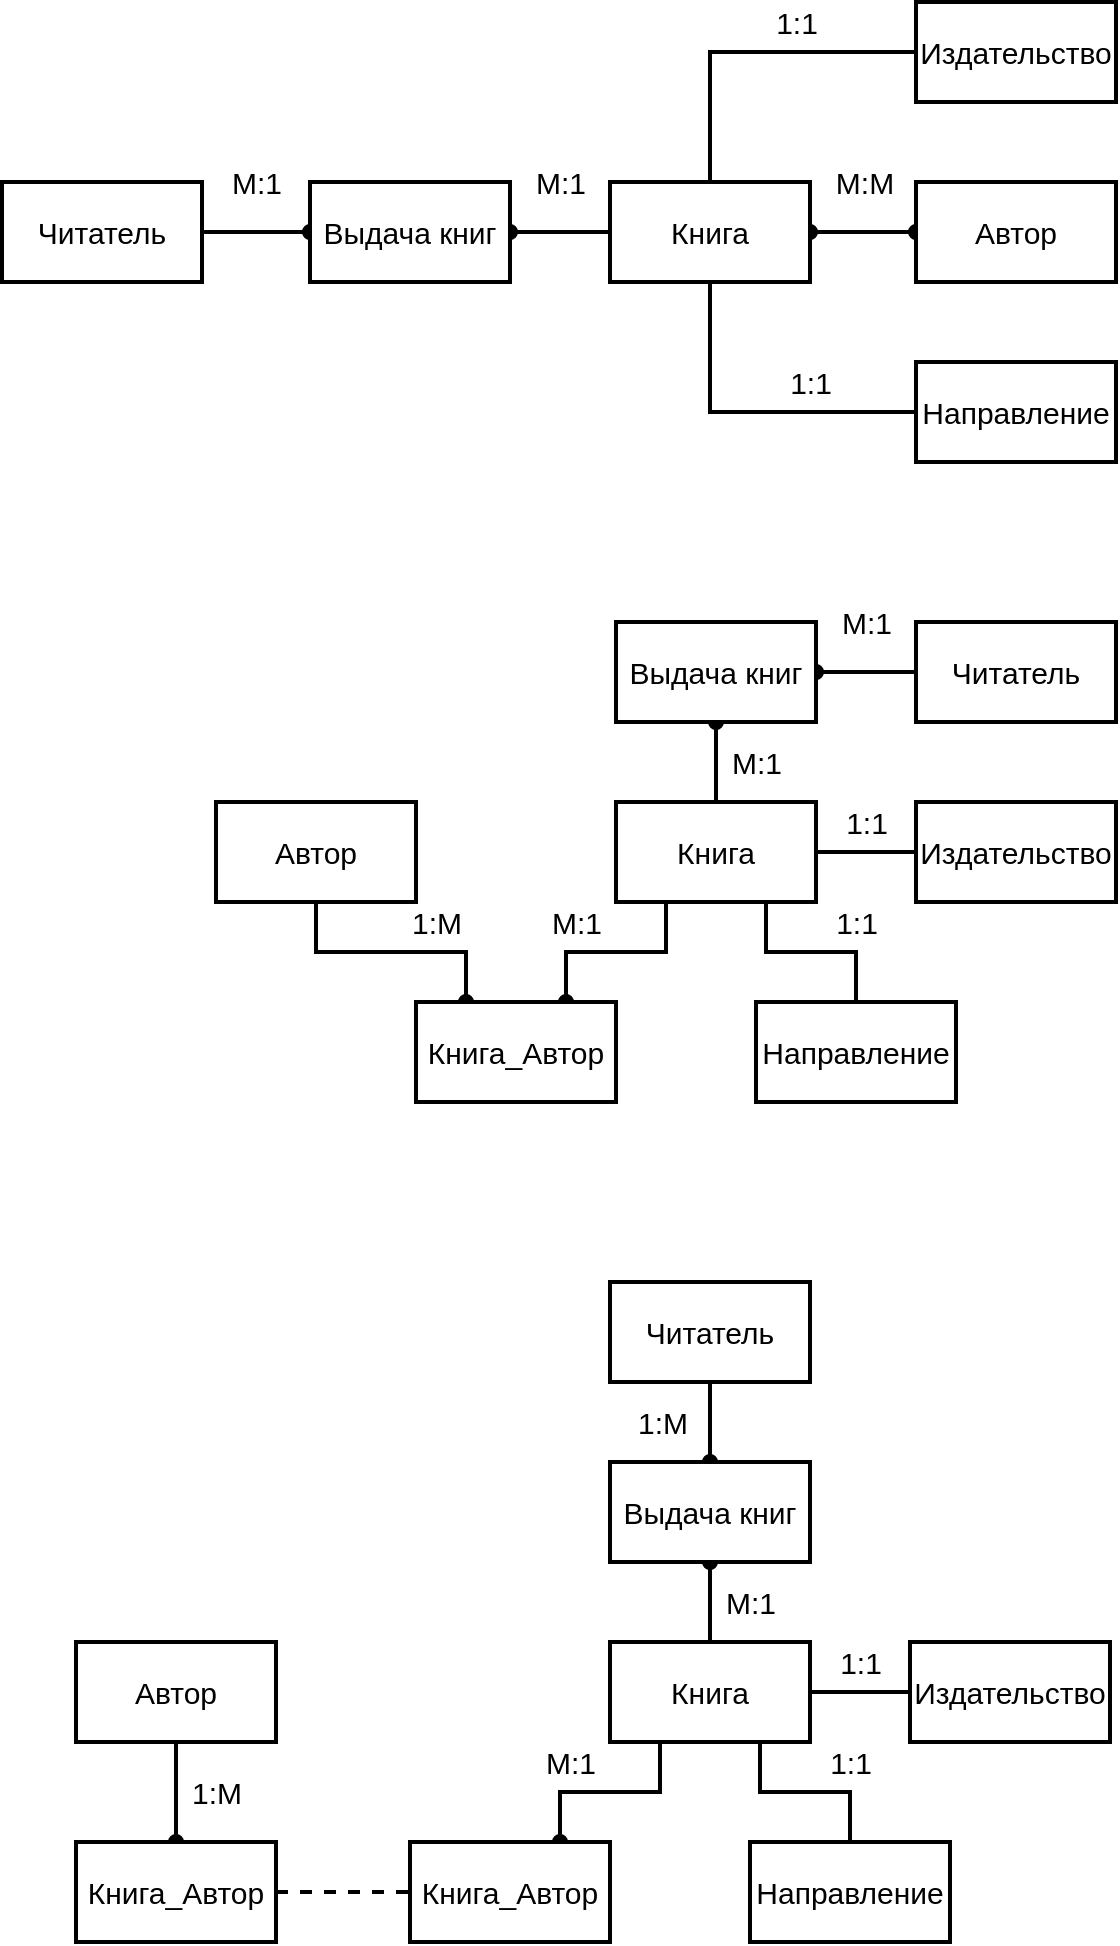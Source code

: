 <mxfile version="12.3.6" type="device" pages="1"><diagram id="8wm-3feSij2nUaYKBnCT" name="Page-1"><mxGraphModel dx="2216" dy="1052" grid="1" gridSize="10" guides="1" tooltips="1" connect="1" arrows="1" fold="1" page="1" pageScale="1" pageWidth="827" pageHeight="1169" math="0" shadow="0"><root><mxCell id="0"/><mxCell id="1" parent="0"/><mxCell id="_Y42JzLgVyD0hhhiliG--48" style="edgeStyle=orthogonalEdgeStyle;rounded=0;orthogonalLoop=1;jettySize=auto;html=1;exitX=0;exitY=0.5;exitDx=0;exitDy=0;entryX=1;entryY=0.5;entryDx=0;entryDy=0;startArrow=none;startFill=0;endArrow=oval;endFill=1;strokeWidth=2;fontSize=15;" edge="1" parent="1" source="_Y42JzLgVyD0hhhiliG--2" target="_Y42JzLgVyD0hhhiliG--3"><mxGeometry relative="1" as="geometry"/></mxCell><mxCell id="_Y42JzLgVyD0hhhiliG--2" value="&lt;font style=&quot;font-size: 15px&quot;&gt;Читатель&lt;/font&gt;" style="rounded=0;whiteSpace=wrap;html=1;strokeWidth=2;fontSize=15;" vertex="1" parent="1"><mxGeometry x="610" y="390" width="100" height="50" as="geometry"/></mxCell><mxCell id="_Y42JzLgVyD0hhhiliG--46" style="edgeStyle=orthogonalEdgeStyle;rounded=0;orthogonalLoop=1;jettySize=auto;html=1;exitX=0.5;exitY=1;exitDx=0;exitDy=0;entryX=0.5;entryY=0;entryDx=0;entryDy=0;startArrow=oval;startFill=1;endArrow=none;endFill=0;strokeWidth=2;fontSize=15;" edge="1" parent="1" source="_Y42JzLgVyD0hhhiliG--3" target="_Y42JzLgVyD0hhhiliG--4"><mxGeometry relative="1" as="geometry"/></mxCell><mxCell id="_Y42JzLgVyD0hhhiliG--3" value="&lt;font style=&quot;font-size: 15px&quot;&gt;Выдача книг&lt;/font&gt;" style="rounded=0;whiteSpace=wrap;html=1;strokeWidth=2;fontSize=15;" vertex="1" parent="1"><mxGeometry x="460" y="390" width="100" height="50" as="geometry"/></mxCell><mxCell id="_Y42JzLgVyD0hhhiliG--41" style="edgeStyle=orthogonalEdgeStyle;rounded=0;orthogonalLoop=1;jettySize=auto;html=1;exitX=0.25;exitY=1;exitDx=0;exitDy=0;entryX=0.75;entryY=0;entryDx=0;entryDy=0;startArrow=none;startFill=0;endArrow=oval;endFill=1;strokeWidth=2;fontSize=15;" edge="1" parent="1" source="_Y42JzLgVyD0hhhiliG--4" target="_Y42JzLgVyD0hhhiliG--19"><mxGeometry relative="1" as="geometry"/></mxCell><mxCell id="_Y42JzLgVyD0hhhiliG--42" style="edgeStyle=orthogonalEdgeStyle;rounded=0;orthogonalLoop=1;jettySize=auto;html=1;exitX=0.75;exitY=1;exitDx=0;exitDy=0;entryX=0.5;entryY=0;entryDx=0;entryDy=0;startArrow=none;startFill=0;endArrow=none;endFill=0;strokeWidth=2;fontSize=15;" edge="1" parent="1" source="_Y42JzLgVyD0hhhiliG--4" target="_Y42JzLgVyD0hhhiliG--17"><mxGeometry relative="1" as="geometry"/></mxCell><mxCell id="_Y42JzLgVyD0hhhiliG--43" style="edgeStyle=orthogonalEdgeStyle;rounded=0;orthogonalLoop=1;jettySize=auto;html=1;exitX=1;exitY=0.5;exitDx=0;exitDy=0;entryX=0;entryY=0.5;entryDx=0;entryDy=0;startArrow=none;startFill=0;endArrow=none;endFill=0;strokeWidth=2;fontSize=15;" edge="1" parent="1" source="_Y42JzLgVyD0hhhiliG--4" target="_Y42JzLgVyD0hhhiliG--18"><mxGeometry relative="1" as="geometry"/></mxCell><mxCell id="_Y42JzLgVyD0hhhiliG--4" value="&lt;font style=&quot;font-size: 15px;&quot;&gt;Книга&lt;/font&gt;" style="rounded=0;whiteSpace=wrap;html=1;strokeWidth=2;fontSize=15;" vertex="1" parent="1"><mxGeometry x="460" y="480" width="100" height="50" as="geometry"/></mxCell><mxCell id="_Y42JzLgVyD0hhhiliG--17" value="Направление" style="rounded=0;whiteSpace=wrap;html=1;strokeWidth=2;fontSize=15;" vertex="1" parent="1"><mxGeometry x="530" y="580" width="100" height="50" as="geometry"/></mxCell><mxCell id="_Y42JzLgVyD0hhhiliG--18" value="Издательство" style="rounded=0;whiteSpace=wrap;html=1;strokeWidth=2;fontSize=15;" vertex="1" parent="1"><mxGeometry x="610" y="480" width="100" height="50" as="geometry"/></mxCell><mxCell id="_Y42JzLgVyD0hhhiliG--40" style="edgeStyle=orthogonalEdgeStyle;rounded=0;orthogonalLoop=1;jettySize=auto;html=1;exitX=0.25;exitY=0;exitDx=0;exitDy=0;entryX=0.5;entryY=1;entryDx=0;entryDy=0;startArrow=oval;startFill=1;endArrow=none;endFill=0;strokeWidth=2;fontSize=15;" edge="1" parent="1" source="_Y42JzLgVyD0hhhiliG--19" target="_Y42JzLgVyD0hhhiliG--35"><mxGeometry relative="1" as="geometry"/></mxCell><mxCell id="_Y42JzLgVyD0hhhiliG--19" value="Книга_Автор" style="rounded=0;whiteSpace=wrap;html=1;strokeWidth=2;fontSize=15;" vertex="1" parent="1"><mxGeometry x="360" y="580" width="100" height="50" as="geometry"/></mxCell><mxCell id="_Y42JzLgVyD0hhhiliG--35" value="&lt;font style=&quot;font-size: 15px&quot;&gt;Автор&lt;/font&gt;" style="rounded=0;whiteSpace=wrap;html=1;strokeWidth=2;fontSize=15;" vertex="1" parent="1"><mxGeometry x="260" y="480" width="100" height="50" as="geometry"/></mxCell><mxCell id="_Y42JzLgVyD0hhhiliG--49" value="М:1" style="text;html=1;align=center;verticalAlign=middle;resizable=0;points=[];;autosize=1;fontSize=15;" vertex="1" parent="1"><mxGeometry x="565" y="380" width="40" height="20" as="geometry"/></mxCell><mxCell id="_Y42JzLgVyD0hhhiliG--50" value="М:1" style="text;html=1;align=center;verticalAlign=middle;resizable=0;points=[];;autosize=1;fontSize=15;" vertex="1" parent="1"><mxGeometry x="510" y="450" width="40" height="20" as="geometry"/></mxCell><mxCell id="_Y42JzLgVyD0hhhiliG--53" value="М:1" style="text;html=1;align=center;verticalAlign=middle;resizable=0;points=[];;autosize=1;fontSize=15;" vertex="1" parent="1"><mxGeometry x="420" y="530" width="40" height="20" as="geometry"/></mxCell><mxCell id="_Y42JzLgVyD0hhhiliG--54" value="1:М" style="text;html=1;align=center;verticalAlign=middle;resizable=0;points=[];;autosize=1;fontSize=15;" vertex="1" parent="1"><mxGeometry x="350" y="530" width="40" height="20" as="geometry"/></mxCell><mxCell id="_Y42JzLgVyD0hhhiliG--55" value="1:1" style="text;html=1;align=center;verticalAlign=middle;resizable=0;points=[];;autosize=1;fontSize=15;" vertex="1" parent="1"><mxGeometry x="565" y="480" width="40" height="20" as="geometry"/></mxCell><mxCell id="_Y42JzLgVyD0hhhiliG--56" value="1:1" style="text;html=1;align=center;verticalAlign=middle;resizable=0;points=[];;autosize=1;fontSize=15;" vertex="1" parent="1"><mxGeometry x="560" y="530" width="40" height="20" as="geometry"/></mxCell><mxCell id="_Y42JzLgVyD0hhhiliG--57" style="edgeStyle=orthogonalEdgeStyle;rounded=0;orthogonalLoop=1;jettySize=auto;html=1;exitX=0.5;exitY=1;exitDx=0;exitDy=0;entryX=0.5;entryY=0;entryDx=0;entryDy=0;startArrow=none;startFill=0;endArrow=oval;endFill=1;strokeWidth=2;fontSize=15;" edge="1" parent="1" source="_Y42JzLgVyD0hhhiliG--58" target="_Y42JzLgVyD0hhhiliG--60"><mxGeometry relative="1" as="geometry"/></mxCell><mxCell id="_Y42JzLgVyD0hhhiliG--58" value="&lt;font style=&quot;font-size: 15px&quot;&gt;Читатель&lt;/font&gt;" style="rounded=0;whiteSpace=wrap;html=1;strokeWidth=2;fontSize=15;" vertex="1" parent="1"><mxGeometry x="457" y="720" width="100" height="50" as="geometry"/></mxCell><mxCell id="_Y42JzLgVyD0hhhiliG--59" style="edgeStyle=orthogonalEdgeStyle;rounded=0;orthogonalLoop=1;jettySize=auto;html=1;exitX=0.5;exitY=1;exitDx=0;exitDy=0;entryX=0.5;entryY=0;entryDx=0;entryDy=0;startArrow=oval;startFill=1;endArrow=none;endFill=0;strokeWidth=2;fontSize=15;" edge="1" parent="1" source="_Y42JzLgVyD0hhhiliG--60" target="_Y42JzLgVyD0hhhiliG--64"><mxGeometry relative="1" as="geometry"/></mxCell><mxCell id="_Y42JzLgVyD0hhhiliG--60" value="&lt;font style=&quot;font-size: 15px&quot;&gt;Выдача книг&lt;/font&gt;" style="rounded=0;whiteSpace=wrap;html=1;strokeWidth=2;fontSize=15;" vertex="1" parent="1"><mxGeometry x="457" y="810" width="100" height="50" as="geometry"/></mxCell><mxCell id="_Y42JzLgVyD0hhhiliG--61" style="edgeStyle=orthogonalEdgeStyle;rounded=0;orthogonalLoop=1;jettySize=auto;html=1;exitX=0.25;exitY=1;exitDx=0;exitDy=0;entryX=0.75;entryY=0;entryDx=0;entryDy=0;startArrow=none;startFill=0;endArrow=oval;endFill=1;strokeWidth=2;fontSize=15;" edge="1" parent="1" source="_Y42JzLgVyD0hhhiliG--64" target="_Y42JzLgVyD0hhhiliG--68"><mxGeometry relative="1" as="geometry"/></mxCell><mxCell id="_Y42JzLgVyD0hhhiliG--62" style="edgeStyle=orthogonalEdgeStyle;rounded=0;orthogonalLoop=1;jettySize=auto;html=1;exitX=0.75;exitY=1;exitDx=0;exitDy=0;entryX=0.5;entryY=0;entryDx=0;entryDy=0;startArrow=none;startFill=0;endArrow=none;endFill=0;strokeWidth=2;fontSize=15;" edge="1" parent="1" source="_Y42JzLgVyD0hhhiliG--64" target="_Y42JzLgVyD0hhhiliG--65"><mxGeometry relative="1" as="geometry"/></mxCell><mxCell id="_Y42JzLgVyD0hhhiliG--63" style="edgeStyle=orthogonalEdgeStyle;rounded=0;orthogonalLoop=1;jettySize=auto;html=1;exitX=1;exitY=0.5;exitDx=0;exitDy=0;entryX=0;entryY=0.5;entryDx=0;entryDy=0;startArrow=none;startFill=0;endArrow=none;endFill=0;strokeWidth=2;fontSize=15;" edge="1" parent="1" source="_Y42JzLgVyD0hhhiliG--64" target="_Y42JzLgVyD0hhhiliG--66"><mxGeometry relative="1" as="geometry"/></mxCell><mxCell id="_Y42JzLgVyD0hhhiliG--64" value="&lt;font style=&quot;font-size: 15px;&quot;&gt;Книга&lt;/font&gt;" style="rounded=0;whiteSpace=wrap;html=1;strokeWidth=2;fontSize=15;" vertex="1" parent="1"><mxGeometry x="457" y="900" width="100" height="50" as="geometry"/></mxCell><mxCell id="_Y42JzLgVyD0hhhiliG--65" value="Направление" style="rounded=0;whiteSpace=wrap;html=1;strokeWidth=2;fontSize=15;" vertex="1" parent="1"><mxGeometry x="527" y="1000" width="100" height="50" as="geometry"/></mxCell><mxCell id="_Y42JzLgVyD0hhhiliG--66" value="Издательство" style="rounded=0;whiteSpace=wrap;html=1;strokeWidth=2;fontSize=15;" vertex="1" parent="1"><mxGeometry x="607" y="900" width="100" height="50" as="geometry"/></mxCell><mxCell id="_Y42JzLgVyD0hhhiliG--67" style="edgeStyle=orthogonalEdgeStyle;rounded=0;orthogonalLoop=1;jettySize=auto;html=1;exitX=0.5;exitY=0;exitDx=0;exitDy=0;entryX=0.5;entryY=1;entryDx=0;entryDy=0;startArrow=oval;startFill=1;endArrow=none;endFill=0;strokeWidth=2;fontSize=15;" edge="1" parent="1" source="_Y42JzLgVyD0hhhiliG--76" target="_Y42JzLgVyD0hhhiliG--69"><mxGeometry relative="1" as="geometry"/></mxCell><mxCell id="_Y42JzLgVyD0hhhiliG--68" value="Книга_Автор" style="rounded=0;whiteSpace=wrap;html=1;strokeWidth=2;fontSize=15;" vertex="1" parent="1"><mxGeometry x="357" y="1000" width="100" height="50" as="geometry"/></mxCell><mxCell id="_Y42JzLgVyD0hhhiliG--69" value="Автор" style="rounded=0;whiteSpace=wrap;html=1;strokeWidth=2;fontSize=15;" vertex="1" parent="1"><mxGeometry x="190" y="900" width="100" height="50" as="geometry"/></mxCell><mxCell id="_Y42JzLgVyD0hhhiliG--70" value="1:М" style="text;html=1;align=center;verticalAlign=middle;resizable=0;points=[];;autosize=1;fontSize=15;" vertex="1" parent="1"><mxGeometry x="462.5" y="780" width="40" height="20" as="geometry"/></mxCell><mxCell id="_Y42JzLgVyD0hhhiliG--71" value="М:1" style="text;html=1;align=center;verticalAlign=middle;resizable=0;points=[];;autosize=1;fontSize=15;" vertex="1" parent="1"><mxGeometry x="507" y="870" width="40" height="20" as="geometry"/></mxCell><mxCell id="_Y42JzLgVyD0hhhiliG--72" value="М:1" style="text;html=1;align=center;verticalAlign=middle;resizable=0;points=[];;autosize=1;fontSize=15;" vertex="1" parent="1"><mxGeometry x="417" y="950" width="40" height="20" as="geometry"/></mxCell><mxCell id="_Y42JzLgVyD0hhhiliG--73" value="1:М" style="text;html=1;align=center;verticalAlign=middle;resizable=0;points=[];;autosize=1;fontSize=15;" vertex="1" parent="1"><mxGeometry x="240" y="965" width="40" height="20" as="geometry"/></mxCell><mxCell id="_Y42JzLgVyD0hhhiliG--74" value="1:1" style="text;html=1;align=center;verticalAlign=middle;resizable=0;points=[];;autosize=1;fontSize=15;" vertex="1" parent="1"><mxGeometry x="562" y="900" width="40" height="20" as="geometry"/></mxCell><mxCell id="_Y42JzLgVyD0hhhiliG--75" value="1:1" style="text;html=1;align=center;verticalAlign=middle;resizable=0;points=[];;autosize=1;fontSize=15;" vertex="1" parent="1"><mxGeometry x="557" y="950" width="40" height="20" as="geometry"/></mxCell><mxCell id="_Y42JzLgVyD0hhhiliG--76" value="Книга_Автор" style="rounded=0;whiteSpace=wrap;html=1;strokeWidth=2;fontSize=15;" vertex="1" parent="1"><mxGeometry x="190" y="1000" width="100" height="50" as="geometry"/></mxCell><mxCell id="_Y42JzLgVyD0hhhiliG--79" value="" style="endArrow=none;dashed=1;html=1;strokeWidth=2;fontSize=15;exitX=1;exitY=0.5;exitDx=0;exitDy=0;entryX=0;entryY=0.5;entryDx=0;entryDy=0;" edge="1" parent="1" source="_Y42JzLgVyD0hhhiliG--76" target="_Y42JzLgVyD0hhhiliG--68"><mxGeometry width="50" height="50" relative="1" as="geometry"><mxPoint x="330" y="1090" as="sourcePoint"/><mxPoint x="380" y="1040" as="targetPoint"/></mxGeometry></mxCell><mxCell id="_Y42JzLgVyD0hhhiliG--80" style="edgeStyle=orthogonalEdgeStyle;rounded=0;orthogonalLoop=1;jettySize=auto;html=1;exitX=0;exitY=0.5;exitDx=0;exitDy=0;entryX=1;entryY=0.5;entryDx=0;entryDy=0;startArrow=none;startFill=0;endArrow=oval;endFill=1;strokeWidth=2;fontSize=15;" edge="1" parent="1" source="_Y42JzLgVyD0hhhiliG--81" target="_Y42JzLgVyD0hhhiliG--83"><mxGeometry relative="1" as="geometry"/></mxCell><mxCell id="_Y42JzLgVyD0hhhiliG--109" style="edgeStyle=orthogonalEdgeStyle;rounded=0;orthogonalLoop=1;jettySize=auto;html=1;exitX=1;exitY=0.5;exitDx=0;exitDy=0;entryX=0;entryY=0.5;entryDx=0;entryDy=0;startArrow=oval;startFill=1;endArrow=oval;endFill=1;strokeWidth=2;fontSize=15;" edge="1" parent="1" source="_Y42JzLgVyD0hhhiliG--81" target="_Y42JzLgVyD0hhhiliG--104"><mxGeometry relative="1" as="geometry"/></mxCell><mxCell id="_Y42JzLgVyD0hhhiliG--110" style="edgeStyle=orthogonalEdgeStyle;rounded=0;orthogonalLoop=1;jettySize=auto;html=1;exitX=0.5;exitY=1;exitDx=0;exitDy=0;entryX=0;entryY=0.5;entryDx=0;entryDy=0;startArrow=none;startFill=0;endArrow=none;endFill=0;strokeWidth=2;fontSize=15;" edge="1" parent="1" source="_Y42JzLgVyD0hhhiliG--81" target="_Y42JzLgVyD0hhhiliG--106"><mxGeometry relative="1" as="geometry"/></mxCell><mxCell id="_Y42JzLgVyD0hhhiliG--111" style="edgeStyle=orthogonalEdgeStyle;rounded=0;orthogonalLoop=1;jettySize=auto;html=1;exitX=0.5;exitY=0;exitDx=0;exitDy=0;entryX=0;entryY=0.5;entryDx=0;entryDy=0;startArrow=none;startFill=0;endArrow=none;endFill=0;strokeWidth=2;fontSize=15;" edge="1" parent="1" source="_Y42JzLgVyD0hhhiliG--81" target="_Y42JzLgVyD0hhhiliG--105"><mxGeometry relative="1" as="geometry"/></mxCell><mxCell id="_Y42JzLgVyD0hhhiliG--81" value="Книга" style="rounded=0;whiteSpace=wrap;html=1;strokeWidth=2;fontSize=15;" vertex="1" parent="1"><mxGeometry x="457" y="170" width="100" height="50" as="geometry"/></mxCell><mxCell id="_Y42JzLgVyD0hhhiliG--103" style="edgeStyle=orthogonalEdgeStyle;rounded=0;orthogonalLoop=1;jettySize=auto;html=1;exitX=0;exitY=0.5;exitDx=0;exitDy=0;entryX=1;entryY=0.5;entryDx=0;entryDy=0;startArrow=oval;startFill=1;endArrow=none;endFill=0;strokeWidth=2;fontSize=15;" edge="1" parent="1" source="_Y42JzLgVyD0hhhiliG--83" target="_Y42JzLgVyD0hhhiliG--87"><mxGeometry relative="1" as="geometry"/></mxCell><mxCell id="_Y42JzLgVyD0hhhiliG--83" value="&lt;font style=&quot;font-size: 15px&quot;&gt;Выдача книг&lt;/font&gt;" style="rounded=0;whiteSpace=wrap;html=1;strokeWidth=2;fontSize=15;" vertex="1" parent="1"><mxGeometry x="307" y="170" width="100" height="50" as="geometry"/></mxCell><mxCell id="_Y42JzLgVyD0hhhiliG--87" value="Читатель" style="rounded=0;whiteSpace=wrap;html=1;strokeWidth=2;fontSize=15;" vertex="1" parent="1"><mxGeometry x="153" y="170" width="100" height="50" as="geometry"/></mxCell><mxCell id="_Y42JzLgVyD0hhhiliG--93" value="М:1" style="text;html=1;align=center;verticalAlign=middle;resizable=0;points=[];;autosize=1;fontSize=15;" vertex="1" parent="1"><mxGeometry x="412" y="160" width="40" height="20" as="geometry"/></mxCell><mxCell id="_Y42JzLgVyD0hhhiliG--94" value="М:1" style="text;html=1;align=center;verticalAlign=middle;resizable=0;points=[];;autosize=1;fontSize=15;" vertex="1" parent="1"><mxGeometry x="260" y="160" width="40" height="20" as="geometry"/></mxCell><mxCell id="_Y42JzLgVyD0hhhiliG--104" value="&lt;font style=&quot;font-size: 15px&quot;&gt;Автор&lt;/font&gt;" style="rounded=0;whiteSpace=wrap;html=1;strokeWidth=2;fontSize=15;" vertex="1" parent="1"><mxGeometry x="610" y="170" width="100" height="50" as="geometry"/></mxCell><mxCell id="_Y42JzLgVyD0hhhiliG--105" value="Издательство" style="rounded=0;whiteSpace=wrap;html=1;strokeWidth=2;fontSize=15;" vertex="1" parent="1"><mxGeometry x="610" y="80" width="100" height="50" as="geometry"/></mxCell><mxCell id="_Y42JzLgVyD0hhhiliG--106" value="Направление" style="rounded=0;whiteSpace=wrap;html=1;strokeWidth=2;fontSize=15;" vertex="1" parent="1"><mxGeometry x="610" y="260" width="100" height="50" as="geometry"/></mxCell><mxCell id="_Y42JzLgVyD0hhhiliG--112" value="М:М" style="text;html=1;align=center;verticalAlign=middle;resizable=0;points=[];;autosize=1;fontSize=15;" vertex="1" parent="1"><mxGeometry x="563.5" y="160" width="40" height="20" as="geometry"/></mxCell><mxCell id="_Y42JzLgVyD0hhhiliG--113" value="1:1" style="text;html=1;align=center;verticalAlign=middle;resizable=0;points=[];;autosize=1;fontSize=15;" vertex="1" parent="1"><mxGeometry x="530" y="80" width="40" height="20" as="geometry"/></mxCell><mxCell id="_Y42JzLgVyD0hhhiliG--114" value="1:1" style="text;html=1;align=center;verticalAlign=middle;resizable=0;points=[];;autosize=1;fontSize=15;" vertex="1" parent="1"><mxGeometry x="537" y="260" width="40" height="20" as="geometry"/></mxCell></root></mxGraphModel></diagram></mxfile>